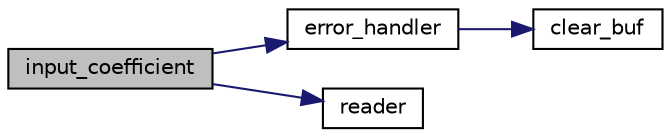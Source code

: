 digraph "input_coefficient"
{
 // LATEX_PDF_SIZE
  edge [fontname="Helvetica",fontsize="10",labelfontname="Helvetica",labelfontsize="10"];
  node [fontname="Helvetica",fontsize="10",shape=record];
  rankdir="LR";
  Node1 [label="input_coefficient",height=0.2,width=0.4,color="black", fillcolor="grey75", style="filled", fontcolor="black",tooltip=" "];
  Node1 -> Node2 [color="midnightblue",fontsize="10",style="solid",fontname="Helvetica"];
  Node2 [label="error_handler",height=0.2,width=0.4,color="black", fillcolor="white", style="filled",URL="$error_8cpp.html#a84593bfc4ab0fe98740bd394180983a4",tooltip=" "];
  Node2 -> Node3 [color="midnightblue",fontsize="10",style="solid",fontname="Helvetica"];
  Node3 [label="clear_buf",height=0.2,width=0.4,color="black", fillcolor="white", style="filled",URL="$read__print_8cpp.html#a0e09d60122404af814db0135c6a8ab8d",tooltip=" "];
  Node1 -> Node4 [color="midnightblue",fontsize="10",style="solid",fontname="Helvetica"];
  Node4 [label="reader",height=0.2,width=0.4,color="black", fillcolor="white", style="filled",URL="$read__print_8cpp.html#a12066ce39c36c348d2488991da53aa07",tooltip=" "];
}
